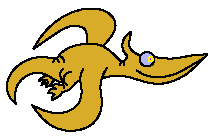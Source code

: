 %%%%%%%%%%%%%%%%%%%%%%%%%%%%%%%%%%%%%%%%%%%%%%%%%%%%%%%%%%%%%%%
%                                                             %
% newfks-logos.tex     v1.0                                   %
%                                                             %
% obrazky pterodaktylu a logo Fykosu                          %
%                                                             %
% predlohy nakreslil Matous Jirak, do Metafontu               %
% prepsalo nekolik silencu, pro Metapost upravil Jan Houstek  %
%                                                             %
% Jan Houstek, 12. 2001                                       %
%                                                             %
%%%%%%%%%%%%%%%%%%%%%%%%%%%%%%%%%%%%%%%%%%%%%%%%%%%%%%%%%%%%%%%

path p[];
color zornice, telo, belmo;
belmo:=(180,180,255)/255;
telo:=(216,172,40)/255;
prologues:=1;

p:=0.20mm;     % Šířka pera pro loga

% Následující loga by měly být kreslena ve stejné velikosti
% stejně silnou čarou. Zvolene je (rozmery v p):

b:=0.85;      % Velikost bodu pro Zadání
c:=0.65;      % Velikost bodu pro Řešení
e:=0.55;      % Velikost bodu pro Seriál
g:=0.55;      % Velikost bodu pro Auvajs
i:=0.8;       % Velikost bodu pro LOGO
j:=0.5;       % Velikost bodu pro Soustred
l:=0.6;       % Velikost bodu pro Pořadí


% obr2: Zadani

u:=b*p;
beginfig(1)
  z1=(12u,24u); z2=(13u,38u); z3=(20u,45u); z4=(30u,47u);
  z5=(36u,45u); z6=(33u,44.5u); z7=(29u,41u); z8=(32u,42u);
  z9=(35u,42u); z10=(32u,40u); z11=(31u,38u); z12=(33u,39u);
  z13=(36u,40u); z14=(34.5u,38u); z15=(34u,37u); z16=(37u,37.5u);
  z17=(39u,40u); z18=(41u,42u); z19=(43u,41u); z20=(48u,40u);
  z21=(49u,46u); z22=(53u,48u); z23=(47u,50u); z24=(45u,45u);
  z25=(50u,38u); z26=(48u,36u); z27=(47u,38u); z28=(45u,38u);
  z29=(45u,36u); z30=(47u,40u); z31=(44u,38.5u); z32=(39u,37u);
  z33=(39u,37u); z34=(42u,35u); z35=(37u,34u); z36=(36u,32u);
  z37=(6u,32u); z38=(8u,28u); z39=(6u,42u); z40=(17u,55u);
  z41=(30u,59u); z42=(42u,58u); z43=(44u,60u); z44=(58u,68u);
  z45=(65u,69u); z46=(77u,67u); z47=(85u,61u); z48=(89u,57u);
  z49=(90u,56u); z50=(92u,56u); z51=(95u,60u); z52=(92u,64u);
  z53=(92u,71u); z54=(98u,78u); z55=(97u,73u); z56=(97u,66u);
  z57=(101u,62u); z58=(105u,60u); z59=(82u,73u); z60=(86u,80u);
  z61=(86u,85u); z62=(82u,91u); z63=(72u,95u); z64=(61u,94.5u);
  z65=(47u,89u); z66=(36u,80.5u); z67=(25u,65u); z68=(35u,72u);
  z69=(44u,78u); z70=(53u,82u); z71=(59u,82u); z72=(63u,80u);
  z73=(65u,75u); z74=(52u,35u); z75=(47u,33u); z76=(115u,59u);
  z77=(123u,58u); z78=(131u,58u); z79=(142u,60u); z80=(155u,61u);
  z81=(153u,59u); z82=(146u,54.5u); z83=(139u,50.5u); z84=(130u,46u);
  z85=(124u,44.5u); z86=(119u,44u); z87=(112u,44.5u); z88=(102u,49u);
  z89=(146u,52u); z90=(139u,46u); z91=(129u,41u); z92=(120u,39u);
  z93=(110u,40u); z94=(96u,44u); z95=(88u,45u); z96=(76u,43u);
  z97=(80u,51u); z98=(75u,36u); z99=(76u,27u); z100=(75u,18u);
  z101=(69u,9u); z102=(61u,5u); z103=(50u,4u); z104=(38u,8u);
  z105=(32u,13u); z106=(24u,23u); z107=(33u,19u); z108=(44u,17u);
  z109=(54u,20u); z110=(59u,25u); z111=(61u,34u); z112=(60u,42u);
  z113=(60.5u,46u); z114=(62u,50u); z115=(46u,33u); z116=(109u,52u);
  z117=(46u,32u); z118=(114u,57u); z119=(112u,56u); z120=(112u,59u);
  z121=(57u,40u); z122=(54u,37u); z123=(47u,58u); z124=(48u,55u);
  z125=(43u,57u); z126=(44u,55u); z127=(40u,58u); z128=(40u,56u);
  z129=(39.5u,55u); z130=(90u,54u); z131=(89.5u,53u); z132=(92.5u,53.5u);
  z133=(92.5u,53u); z134=(43u,29u); z135=(39u,27u); z136=(39u,29u);
  z137=(41u,31u); z138=(38u,32u);
  pickup pencircle scaled p;
%%%%% Telo
  fill reverse (z1..z38..z37..z39..z40..z41..z127..z42..z43..z44..z45..z46..z47
  ..z48..z49..z50..z51&z51..z52..z53..z54&z54..z55..z56..z57..z58)&
  z1..z2..z3..z4..z5..z18..z19..z30&
  z30..z28..z31..z32&z32..z33..z34&z34..z35..z36&z36..z138..z137&
  z137..z136..z135&z135..z134..z117..z115&z115..z75..z74..z122..z121..z112--
  reverse(z76..z77..z78..z79..z80&z80..z81..z89..z90..z91..z92..z93..z94..
  z95..z96)--cycle withcolor telo;
  fill z97..z96..z98..z99..z100..z101..z102..z103..z104..z105..z106&
  z106..z107..z108..z109..z110..z111..z112..z113..z114--cycle
  withcolor telo;
  fill z5..z6..z7&z7..z8..z9&z9..z10..z11&z11..z12..z13&z13..z14..z15&
       z15..z16..z17..z18--cycle withcolor telo;
  fill z45..z73..z72..z71..z70..z69..z68..z67&
  z67..z66..z65..z64..z63..z62..z61..z60..z59..z46--cycle withcolor telo;
  fill z76..z58..z116..cycle withcolor belmo;
  fill z118..z119..z120..cycle withcolor zornice;
  draw reverse (z1..z38..z37..z39..z40..z41..z127..z42..z43..z44..z45..z46..z47
  ..z48..z49..z50..z51&z51..z52..z53..z54&z54..z55..z56..z57..z58)&
  z1..z2..z3..z4..z5..z18..z19..z30&
  z30..z28..z31..z32&z32..z33..z34&z34..z35..z36&z36..z138..z137&
  z137..z136..z135&z135..z134..z117..z115&z115..z75..z74..z122..z121..z112;
  draw z76..z77..z78..z79..z80&z80..z81..z89..z90..z91..z92..z93..z94..
  z95..z96;
%%%%% Zadní pracka levá
  draw z5..z6..z7&z7..z8..z9&z9..z10..z11&z11..z12..z13&z13..z14..z15&
       z15..z16..z17..z18;
%%%%% Zadní pravá kýta
  draw z20..z21..z22;
  draw z23..z24..z20..z25;
  draw z26..z27..z28;
%%%%% Křídlo levé
  draw z45..z73..z72..z71..z70..z69..z68..z67&
  z67..z66..z65..z64..z63..z62..z61..z60..z59..z46;
%%%%% čelist
  draw z80..z81..z82..z83..z84..z85..z86..z87..z88;
%%%%% Křídlo pravé
  draw z97..z96..z98..z99..z100..z101..z102..z103..z104..z105..z106&
  z106..z107..z108..z109..z110..z111..z112..z113..z114;
%%%%% Oko
  draw z76..z58..z116..cycle;
  draw z118..z119..z120..cycle withcolor zornice;
%%%%% Záhyby na ocasu
  draw z43..z123..z124;
  draw z42..z125..z126;
  draw z127..z128..z129;
%%%%% Záhyby na krku
  draw z49..z130..z131;
  draw z50..z132..z133;
 endfig;

end

% obr3: Reseni

u:=c*p;
beginfig(2)
  pickup pencircle scaled p;
%%%%% Levé křídlo
 draw (32u,51u)...(39.5u,41.5u)...(45u,36u)...(60u,30.5u)...(70u,27u)..
      (85u,23u)..(100u,25u)..(112u,30u)..(114u,40u)..(113u,50u)..
      (112.5u,53u)..(113u,60u)..(113.5u,65u)..(112u,68u);
 draw (32u,51u)..(50u,45u)..(70u,38u)..(80u,36u)..(85u,36u)..(92u,38u)..
      (96u,41u)..(98.5u,46u)..(98u,47.5u)..(97u,50u)..(94.5u,57u)..
      (95u,60u)..(98u,65u);
%%%%% Pravé křídlo
 draw (73.5u,59.5u)..(68u,62.5u)..(65u,63u)..(60u,63.5u)..(55u,63.3u)
      ..(50u,63.1u)..(45u,62.8u)..(41u,62.5u);
 draw (41u,62.5u)..(37u,64u)..(32u,65u)..(29u,65u);
 draw (28u,61.5u)..(27u,61u)..(23.3u,60u)..(21u,60.5u)..(14u,64u)
      ..(27u,75.5u)..(41u,77u)..(50u,76u)..(68u,77u)..(71.5u,76u);
 draw (28u,61.5u)..(27u,63u);
 draw (27u,63.5u)..(23.3u,62.5u)..(20.5u,63.5u);
%%%%% Břicho
 draw (98u,46.5u)..(94u,46.35u)..(92u,46.5u)..(90u,47u)..(85u,48.5u)..
      (80u,51.5u)..(75u,57.5u)..(72.5u,65u)..(72u,70u)..(72.2u,75u)..
      (71.2u,82u);
 draw (74u,81.5u)..(71.2u,82u)..(69.5u,83u)..(69.5u,84.5u);
 draw (74u,85u)..(72u,84.5u)..(69.5u,84.5u)..(67.5u,86.5u);
%%%%% Papír
 draw (70.5u,26u)..(57u,20u)..(50u,17u)..(42u,14u)..(36u,11u)..
      (30u,7.5u)..(20u,2.5u);
 draw (20u,2.5u)..(18u,10u)..(14.5u,20u)..(7.5u,40u)..(4.5u,50u)..
      (3u,54u);
 draw (3u,54u)..(8u,55u)..(15u,57u)..(19u,58u);
 draw (82u,36u)..(75u,45u)..(71u,50u)..(68u,55u)..(63u,63.2u);
%%%%% E=mc^2
 draw (31.5u,21u)..(33u,17.3u);
 draw (33u,17.3u)..(36.5u,18.2u)..(40u,19.7u);
 draw (40u,19.7u)..(39u,23u);
 draw (36.5u,18.2u)..(35u,22u);
 draw (33u,25u)..(32.3u,27u);
 draw (35.5u,25.5u)..(34.8u,27.5u);
 draw (29u,32u)..(32u,32.7u)..(35u,33.5u);
 draw (32u,32.7u)..(30u,35u)..(32u,36u)..(34u,36.5u);
 draw (31u,35.7u)..(29u,38.5u)..(30.5u,39u)..(32.5u,39.5u);
 fill (31u,42u)..(30.2u,42.8u)..(31u,43.6u)..(31.8u,42.8u)..cycle;
 draw (26.5u,49.5u)..(28.5u,46u)..(25u,44u)..(21.5u,45.5u)..(23.5u,46.8u);
 draw (18u,48u)..(17u,49u)..(18u,50u)..(21.7u,50u);
 draw (21.7u,50u)..(21u,51.5u);
%%%%% Tužka-spodek
 draw (21u,51.5u)..(19u,55u);
 draw (21u,51.5u)..(24.5u,54u);
 draw (19u,55u)..(21u,60.5u);
 draw (24.5u,54u)..(27u,61u);
 draw (22.4u,56u)..(23.8u,60u);
 draw (20u,53u)..(22u,53u);
%%%%% Tužka-vršek
 draw (27.6u,63.5u)..(28.9u,67.2u);
 draw (22.1u,63.5u)..(23.4u,67.7u);
 draw (24.7u,62.5u)..(26u,66.7u);
 draw (26u,66.7u)..(23.4u,67.7u); draw (23.4u,67.7u)..(25.3u,69.5u);
 draw (26u,66.7u)..(28.9u,67.2u); draw (28.9u,67.2u)..(28u,69u);
 draw (28u,69u)..(25.3u,69.5u);
%%%%% Ocas-vršek
 draw (135u,32u)..(137u,34u)..(140u,35u)..(145u,35u)..(150u,34.5u)..
      (155u,34.3u)..(160u,35.3u)..(167u,40u)..(170u,45u)..(171.5u,50u)..
      (171.5u,55u)..(169u,60.2u)..(165u,65u)..(160u,67.8u)..(155u,69u)..
      (150u,69.5u)..(145u,69u)..(140u,68u)..(136u,67u)..(132u,67u);
 draw (134.5u,62u)..(134.5u,65u)..(136u,67u);
 draw (128u,62u)..(129.5u,65u)..(132u,67u);
%%%%% Ocas-spodek
 draw (135u,32u)..(137u,35u)..(140u,38u)..(143u,39.5u)..
      (145u,40u)..(147u,40.5u)..(150u,41.5u)..(152.5u,43u)..
      (154.5u,45u)..(155.5u,47u)..(155.5u,50u)..(155u,51.8u)..
      (153u,52.5u)..(150u,53u)..(145u,52.5u)..(140u,52u)..
      (135u,51.5u)..(130u,51.5u)..(128u,52u)..(126u,53.5u);
 draw (155.5u,50u)..(157.5u,52.8u)..(159u,53.8u)..(161u,54u);
 draw (154u,52.5u)..(154.2u,55u)..(155u,57u)..(156u,58u);
%%%%% Zadní pracka
 draw (115u,41.5u)..(118u,42.3u)..(121u,43u)..(124u,42.8u)..(126u,43.3u)..
      (128u,44u)..(126u,48u)..(124u,50u)..(121.5u,54u)..
      (121u,56u)..(118.5u,58u);
 draw (126u,53.5u)..(125u,52.1u)..(123.5u,51u);
 draw (114.5u,44.5u)..(116.5u,45.2u)..(118u,45.4u);
 draw (114.5u,47.5u)..(116.5u,48.2u)..(117.5u,48.3u);
 draw (117.5u,48.3u)..(117u,50u)..(115u,51.5u)..(113u,54u);
%%%%% Hřbet
 draw (132u,67u)..(131u,67.5u)..(125u,73u)..(120u,76u)..(115u,77u)..
      (110u,77u)..(105u,76.5u)..(100u,76.5u)..(95u,78u)..(90u,81u)..
      (85u,86u)..(83u,90u)..(81u,94u);
%%%%% Zadní část hlavy
 draw (80u,92u)..(81u,94u)..(81u,96u)..(79.7u,98.5u);
 draw (79u,97.5u)..(79.7u,98.5u)..(80u,101u)..(79u,103u);
 draw (79u,103u)..(79.7u,106u)..(79u,109u)..(78u,111.5u)..(74.5u,114u);
%%%%% Chocholka
 draw (74.5u,114u)..(75.5u,117u)..(76u,120u)..(75u,125u)..(72u,130u)..
      (69u,132u)..(65u,133u)..(60u,132.5u)..(56u,129u)..(55u,124.5u);
 draw (55u,124.5u)..(58u,128u)..(63u,128u)..(64.5u,124u)..(63.5u,121u)..
      (62.3u,119u)..(62.3u,118u)..(62.5u,117u);
%%%%% Oko
 draw (55u,103u)..(57u,102u)..(60u,105u)..(59u,109u)..(56u,110u)..
      (54.2u,107u)..cycle;
 draw (55u,103u)..(57u,103u)..(57u,105u)..(55u,106u);
 draw (57u,112u)..(58u,113u)..(60u,112.5u)..(61u,111.5u)..(62u,110u);
 draw (58u,115u)..(60u,116.5u)..(62u,116u)..(63.5u,113.5u);
%%%%% Čumák
 draw (55u,103u)..(40u,93.5u)..(35u,92u)..(33u,91u)..(30u,88.5u)..
      (29u,86u)..(29u,84u)..(31u,82u)..(35u,81.5u)..(44u,83u)..
      (50u,85u)..(53u,87u)..(58u,91u)..(61.5u,96.5u);
%%%%% Držka
 draw (50u,85u)..(55u,84u)..(60u,84u)..(65u,85u)..
      (67.5u,86.5u)..(70u,89u);
 draw (54.3u,87.8u)..(55.2u,86.2u)..(57u,86.3u)..(57u,87.9u)..(56u,88.5u);
 draw (57.8u,90.5u)..(60.5u,89.8u)..(59u,92u);
 draw (60u,93.5u)..(62u,93.2u)..(63.3u,94u)..(61.2u,95.7u);
endfig;

% obr4: Serial

u:=e*p;
beginfig(3)
  pickup pencircle scaled p;
%%%%% Levá noha tabule
  draw (11u,29u)..(14u,50u)..(18.5u,80u);
  draw (11u,29u)..(17u,29u);
  draw (16.5u,80u)..(12u,50u)..(9.5u,32.5u);
  draw (9.5u,32.5u)..(11u,32u);
  draw (17u,29u)..(19.5u,50u)..(22.5u,65u)..(26u,80u);
%%%%% Pravá noha tabule
  draw (84u,40u)..(91u,42u);
  draw (84u,40u)..(75u,70u)..(70u,88u);
  draw (91u,42u)..(82u,70u)..(77u,89u);
  draw (79u,41u)..(71u,70u)..(67u,87u);
  draw (79u,41u)..(84u,40u);
%%%%% Zadní noha tabule
  draw (26u,56u)..(28u,55u);
  draw (31u,55u)..(28u,55u);
  draw (26u,56u)..(35u,81.5u);
  draw (28u,55u)..(38.5u,82u);
  draw (31u,55u)..(42u,82.5u);
%%%%% Tabule
  draw (10u,81u)..(18.5u,80u)..(38.5u,82u)..(70u,88u)..(100u,96u);
  draw (10u,81u)..(8u,110u)..(10u,145u)..(10u,160u);
  draw (5u,84u)..(3u,110u)..(5u,145u)..(5u,161u);
  draw (10u,81u)..(5u,84u);
  draw (5u,161u)..(10u,160u);
  draw (5u,161u)..(30u,166u)..(50u,167u)..(80u,168u)..(97u,169u);
  draw (10u,160u)..(30u,164u)..(50u,165u)..(80u,166u)..(100u,167u);
  draw (100u,167u)..(97u,169u);
  draw (100u,167u)..(102u,150u)..(103u,130u);
  draw (100u,96u)..(101u,100u)..(102u,107u);
%%%%% Rot E
  draw (17u,146u)..(21u,147u)..(26u,148u);
  draw (17u,146u)..(19u,142.5u)..(21u,138u);
  draw (21u,138u)..(23u,143.5u)..(26u,148u);
  draw (30u,140u)..(34u,147u);
  draw (29u,146u)..(35u,141u);
  draw (40u,138u)..(41u,138u)..(46.5u,140u);
  draw (40u,138u)..(40.5u,143u)..(40u,148u);
  draw (40.5u,143u)..(45u,144.5u)..(46u,145u);
  draw (40u,148u)..(45.5u,150u)..(46.5u,150u);
  draw (38u,156u)..(43u,156u)..(48u,157u);
  draw (49.5u,157u)..(47u,158.5u)..(44u,159u);
  draw (49.5u,157u)..(47u,155u)..(46u,153u);
%%%%% = -dB/dt
  draw (52u,145u)..(55u,145.5u)..(58u,146.5u);
  draw (52u,143u)..(55u,143.5u)..(58u,144.5u);
  draw (62u,145u)..(64u,144.5u)..(67u,144.5u);
  draw (71u,145u)..(75u,144.5u)..(83u,145.5u)..(90u,145u);
  draw (72u,138u)..(74u,140u)..(78u,135u)..(75u,132u)..(74u,134u)..(76u,134.5u);
  draw (83u,140u)..(83u,137u)..(84u,133u)..(85u,133.5u);
  draw (80u,137.5u)..(83u,137u)..(86u,137.5u);
  draw (68u,154u)..(73u,157u)..(78u,150u)..(73u,148u)..(72u,149u)..(76u,151u);
  draw (82u,158u)..(83u,155u)..(84u,149u);
  draw (84u,149u)..(84.5u,149u)..(88u,150u)..(84u,153.5u)..(83u,153u);
  draw (83u,153u)..(84u,153.5u)..(88u,156u)..(83u,158u)..(82u,157.5u);
  draw (81u,160u)..(90u,162u);
  draw (90u,162u)..(89.5u,162.5u)..(85u,163u);
  draw (90u,162u)..(89.5u,161.5u)..(88u,159u);
%%%%% Rot H
  draw (11u,115u)..(14u,115.5u)..(20u,116u);
  draw (11u,115u)..(14u,110u)..(16u,105u);
  draw (16u,105u)..(18u,110u)..(20u,116u);
  draw (22u,112u)..(26u,108u);
  draw (22.5u,108.5u)..(26.5u,112.5u);
  draw (31u,118u)..(31.5u,113u)..(32u,105u);
  draw (36u,118.5u)..(36.5u,115u)..(37u,106u);
  draw (32u,111u)..(32.5u,111.5u)..(37u,112.5u);
  draw (28u,123u)..(31.5u,123u)..(38u,124u);
  draw (38u,124u)..(35.5u,125u)..(33u,126.5u);
  draw (38u,124u)..(36u,122.5u)..(35u,121u);
%%%%% = j+dD/dt
  draw (41u,112.5u)..(42.5u,113u)..(45u,113.5u);
  draw (41u,109.5u)..(42.5u,110u)..(45.5u,110.5u);
  draw (48u,114u)..(50u,114.7u)..(52u,116u);
  draw (52u,116u)..(52.5u,115.3u)..(53u,107u)
       ..(51u,109u)..(53u,112u)..(54.5u,113u);
  draw (47u,120u)..(50u,120u)..(56u,120.5u);
  draw (56u,120.5u)..(54u,121.5u)..(52u,123u);
  draw (56u,120.5u)..(55u,119.5u)..(54u,118u);
  draw (57u,113.5u)..(60u,114u)..(63u,114.5u);
  draw (60u,117u)..(60u,111u);
  draw (65u,113.5u)..(70u,114u)..(79.5u,115u);
  draw (63u,122u)..(64u,124u)..(69u,123.5u)
       ..(72u,118u)..(68u,118u)..(71.5u,120.5u);
%%%%% Zobak
  draw (72u,127u)..(80u,129u)..(88u,127.5u)..(100u,126.5u)
       ..(115u,125u)..(119.5u,125u);
  draw (72u,127u)..(77u,125.5u)..(82u,122.5u)..(85u,121.5u)
       ..(90u,119u)..(100u,116u)
       ..(115u,113u)..(120u,112.5u)..(128u,114.5u)..(132u,115.5u);
  draw (77u,125.5u)..(87u,117u)..(95u,112u)..(100u,111u)
       ..(115u,107u)..(123u,105.5u)..(130u,109u);
%%%%% Tuzka
  draw (82u,122.5u)..(84u,124u);
  draw (80.2u,121u)..(77u,118u);
  draw (84u,124u)..(83u,124.3u)..(82u,125u)..(84u,124u);
  draw (77u,118u)..(75u,120u)..(74.5u,123.5u);
  draw (75u,120u)..(81.3u,125.6u);
%%%%% Oko
  draw (119.5u,125u)..(119.5u,122.5u)..(124u,119.5u)..(128u,123.5u)
       ..(126u,128u)..(123u,129u)..(119.5u,125u);
  draw (119.5u,125u)..(119.6u,123u)..(124u,122.5u)..(123.5u,125u)
       ..(119.5u,125u);
%%%%% Chocholka
  draw (126u,128u)..(130u,130u)..(135u,130u)..(140u,135u)
     ..(138u,140u)..(134u,142.5u);
  draw (134u,142.5u)..(145u,140u)..(150u,132.5u)..(146u,125u);
  draw (146u,125u)..(149u,115u)..(144.5u,106u);
%%%%% Krk
  draw (145u,106.7u)..(146u,103u)..(145u,100u);
  draw (146u,101u)..(146u,93.5u)..(151u,87.5u);
  draw (123u,105.5u)..(126u,104u)..(131.5u,102u);
  draw (126u,104u)..(128u,100u)..(130u,99u)..(132u,97u);
%%%%% Kridla
  draw (138u,66u)..(151u,86u)..(156u,100u)..(165u,114u)
     ..(167.5u,116.5u)..(170u,118u)..(183u,120.5u)
     ..(200u,123u)..(220u,127.9u)
     ..(223u,128.5u)..(230u,128.3u)..(240u,126.5u)..(252u,124u);
  draw (146u,57u)..(150u,54.5u)..(155u,54u)..(165u,60u)..(175u,68u)
     ..(186.5u,90u)..(189u,95u)..(200u,101u)
     ..(215u,105u)..(235u,116u)..(252u,124u);
  draw (220u,127.9u)..(223u,132u)..(230u,136.5u)..(240u,145u)..(247u,149u);
  draw (146u,93.5u)..(154u,108u)..(158u,120u)..(162u,126u)
     ..(170u,130.5u)..(190u,137u)..(215u,147u)
     ..(224u,150u)..(230u,150.5u)..(247u,149u);
%%%%% Ocas
  draw (179.5u,73.5u)..(185u,69u)..(189u,63u)..(190u,61u)
     ..(195u,55u)..(200u,54u)..(205u,52.5u)..(214u,46u)
     ..(220u,40u)..(225u,37u)..(238u,20u)..(220u,7u)..(203u,4u);
  draw (203u,4u)..(212u,10u)..(220u,20u)..(215u,27u)
     ..(210u,30u)..(205u,32u)..(200u,35u)..(195u,37u)
     ..(190u,38u)..(185u,39.5u)..(178u,39u);
  draw (178u,39u)..(172.5u,40u)..(170u,39u)..(166u,38u);
%%%%% Pravá noha
  draw (133.5u,41u)..(132u,39u)..(130u,39.3u)
     ..(124u,39.5u)..(120.5u,36u)..(116u,31u);
  draw (116u,31u)..(120u,30u)..(125u,29u)
     ..(128u,29.5u)..(130u,29u)..(132u,29u);
  draw (120u,30u)..(122u,32.5u)..(125u,35u)..(127u,35u);
%%%%% Levá noha
  draw (163.5u,52u)..(168u,44u)..(166u,38u)..(162u,33u)
     ..(160.5u,25u)..(155u,24.5u)..(150u,25.5u)..(144u,29u);
  draw (144u,29u)..(141.5u,27.5u)..(140u,25.5u);
  draw (140u,25.5u)..(137u,26u)..(132.5u,26.5u);
  draw (132.5u,26.5u)..(134.5u,30u)..(137u,34u)..(140u,36u)
     ..(146u,35.5u)..(149u,35u);
  draw (136u,26u)..(138.5u,30u)..(140.5u,32u)..(142u,32.5u);
  draw (151.5u,31.5u)..(150u,35.5u)..(154u,44u);
%%%%% Břicho
  draw (128u,100u)..(130u,93u)..(122u,79u)..(119u,69u)
     ..(124u,50u)..(133.5u,41u)..(140u,39u)..(150u,36.8u);
endfig;

% obr5: Auvajs

u:=g*p;
beginfig(4)
  z1=(1u,9.5u); z2=(15u,25u); z3=(25u,45u); z4=(39.5u,59.5u);
  z5=(50.5u,60.5u); z6=(73u,66u); z7=(77u,66.5u); z8=(11.5u,13u);
  z9=(24u,15u); z10=(34.5u,19u); z11=(47u,29.5u); z12=(59u,36u);
  z13=(75u,37u); z14=(92u,40u); z15=(99.5u,45.5u); z16=(103u,58u);
  z17=(106.5u,41.5u); z18=(116u,34u); z19=(130u,32.5u);
  z20=(150u,24u); z21=(170u,23.5u); z22=(184u,26.5u);
  z23=(194u,39.5u); z24=(197.5u,60u); z25=(209u,75u);
  z26=(217u,82.5u); z27=(218u,91u); z28=(205.5u,86u);
  z29=(194u,80u); z30=(184.5u,67u); z31=(180u,55u); z32=(176u,48u);
  z33=(170u,45u); z34=(159u,50u); z35=(154.5u,53u); z36=(152.5u,61u);
  z37=(149u,69u); z38=(141.5u,77u); z39=(128u,84.5u);
  z40=(121u,85.5u); z41=(114.5u,85u); z42=(105u,83.5u);
  z43=(100u,82u); z44=(94u,80u); z45=(94.2u,77u); z46=(92u,74.8u);
  z47=(88.2u,74.7u); z48=(86u,76.7u); z49=(86.5u,79.8u); z50=(89.3u,81.5u);
  z51=(92u,81.2u); z52=(92u,78.3u); z53=(90.7u,76.8u);
  z54=(88.5u,77.5u);z55=(88.7u,78.7u); z56=(90u,79.35u);
  z57=(80.5u,76.5u); z58=(76.5u,72u);z59=(71u,68u); z60=(70u,69.5u);
  z61=(70.5u,70.5u); z62=(72.5u,74u); z63=(76.5u,79u);
  z64=(81u,82.5u); z65=(84u,84u); z66=(85u,84.5u); z67=(88u,83u);
  z68=(86.5u,80.5u); z69=(87u,90u); z70=(93.5u,93u); z71=(61.5u,79u);
  z72=(63u,89u); z73=(56.5u,94u); z74=(61u,103u); z75=(57u,107u);
  z76=(54u,114u); z77=(65.5u,129u); z78=(72u,128.5u);z79=(70.5u,125.5u);
  z80=(67u,120u); z81=(68u,114.5u); z82=(75u,113u); z83=(65u,75u);
  z84=(70u,130u); z85=(82u,119u);
  z86=(87u,113u); z87=(82u,107u); z88=(82.5u,110.5u);
  z89=(80.5u,112.5u); z90=(82.5u,114.5u); z91=(84.5u,112.5u);
  z92=(87u,115.5u); z93=(95u,119u); z94=(120.5u,127u);
  z95=(134u,129u); z96=(138.5u,127u); z97=(137u,124u);
  z98=(134u,121u); z99=(125u,117u); z100=(119u,114u);
  z101=(112u,110u); z102=(103u,104u); z103=(94u,101.5u);
  z104=(88u,101u); z105=(81.5u,101u); z106=(78u,99u);
  z107=(76.5u,96u); z108=(77u,93u); z109=(81.5u,89u);
  z110=(87.5u,92u); z111=(97.5u,95u); z112=(106u,100u);
  z113=(117u,105u); z114=(120.5u,106u); z115=(123u,107u);
  z116=(124.5u,110u); z117=(132u,117.5u); z118=(133u,118.7u);
  z119=(132.5u,119.7u); z120=(115u,90u); z121=(121u,96u);
  z122=(120u,100u); z123=(121u,135u); z124=(131u,147u);
  z125=(150u,157u); z126=(188.5u,166u); z127=(170u,152u);
  z128=(150u,133u); z129=(147u,127u); z130=(150u,121.5u);
  z131=(156u,115u); z132=(157u,110u); z133=(154u,100.5u);
  z134=(152u,94u); z135=(110u,56u); z136=(120u,52.5u);
  z137=(130u,60u); z138=(131u,65u); z139=(129.5u,67u);
  z140=(130.5u,67.8u); z141=(132u,68.5u);  z142=(131u,70.5u);
  z143=(129.5u,70u); z144=(133u,71.8u); z145=(132u,72.5u);
  z146=(131u,73.5u); z147=(134u,74.5u); z148=(136u,77u);
  z149=(145u,80u); z150=(142.5u,83u); z151=(140u,83u);
  z152=(137.5u,82.5u); z153=(143u,86u); z154=(140u,88u);
  z155=(138u,87.5u); z156=(133u,86u); z157=(123u,81u);z158=(120u,76u);
  z159=(120u,71.5u); z160=(121u,68u); z161=(118u,65u); z162=(117u,62u);
  z163=(114u,65u); z164=(111.5u,64u); z165=(115.5u,67.5u);
  z166=(112u,68u); z167=(152u,70u); z168=(155.5u,75u);
  z169=(156u,78u); z170=(156.5u,80.5u); z171=(158.5u,82u);
  z172=(161u,83u); z173=(160.5u,85u); z174=(160u,87u);
  z175=(161u,88.5u); z176=(169.5u,89.5u); z177=(172u,91u);
  z178=(170u,93.5u); z179=(166u,94.5u); z180=(162u,93.5u);
  z181=(158u,92u); z182=(163.5u,97.5u); z183=(160u,97.5u);
  z184=(155u,96u); z185=(150u,92u); z186=(150u,88u); z187=(149u,87u);
  z188=(148u,85u); z189=(148u,81u); z190=(143.5u,75u);
  pickup pencircle scaled p;
%%%%% Křídlo pravé
  draw z1..z2..z3..z4..z5..z6..z7;
  draw z1..z8..z9..z10..z11..z12..z13..z14..z15..z16;
%%%%% Tělo a ocas
  draw z15..z17..z18..z19..z20..z21..z22..z23..z24..z25..z26..z27;
  draw z27..z28..z29..z30..z31..z32..z33..z34..z35..z36..z37..z38;
  draw z39..z40..z41..z42..z43..z44;
%%%%% Obojek
  draw z44..z45..z46..z47..z48..z49..z50..z51..z44;
  draw z52..z53..z54..z55..z56..z52;
  draw z50..z68..z57..z58..z6;
  draw z6..z59..z60;
  draw z60..z61..z62..z63..z64..z65..z66;
  draw z66..z67..z50;
%%%%% Hlava
  draw z65..z69..z70;
  draw z61..z83..z71..z72..z73..z74..z75..z76..z77..z84..z78..z79..z80
       ..z81..z82;
%%%%% Oko
  draw z82..z85..z86..z87..z82;
  draw z89..z90..z91..z88..z89;
%%%%% Zobák
  draw z92..z93..z94..z95..z96..z97..z98..z99..z100..z101..z102..
       z103..z104..z105..z106..z107..z108;
  draw z109..z110..z70..z111..z112..z113..z114..z115..z116..z117..z118;
  draw z118..z119;
%%%%% Levé křídlo
  draw z41..z120..z121..z122..z113;
  draw z94..z123..z124..z125..z126;
  draw z126..z127..z128..z129..z130..z131..z132..z133..z134;
%%%%%  Pravá packa
  draw z135..z136..z137..z138..z139;
  draw z139..z140..z141..z142;
  draw z143..z142..z144..z145..z146;
  draw z146..z147..z148..z38..z149..z150..z151..z152;
  draw z152..z151..z150..z153..z154..z155..
       z156..z39..z157..z158..z159..z160;
  draw z160..z161..z162;
  draw z161..z163..z164;
  draw z161..z165..z166;
%%%%% Levá packa
  draw z37..z167..z168..z169..z170..z171..z172..z173..z174..z174..
       z175..z176..z177..z178..z179..z180..z181;
  draw z179..z182..z183..z184..z134..z185..z186;
  draw z186..z187..z188..z189..z190;
endfig;

%i obr6: LOGO (pterodaktyl s obalkou)

u:=i*p;
beginfig(5)
  z1=(12u,24u); z2=(13u,38u); z3=(20u,45u); z4=(30u,47u);
  z5=(36u,45u); z6=(33u,44.5u); z7=(29u,41u); z8=(32u,42u);
  z9=(35u,42u); z10=(32u,40u); z11=(31u,38u); z12=(33u,39u);
  z13=(36u,40u); z14=(34.5u,38u); z15=(34u,37u); z16=(37u,37.5u);
  z17=(39u,40u); z18=(41u,42u); z19=(43u,41u); z20=(48u,40u);
  z21=(49u,46u); z22=(53u,48u); z23=(47u,50u); z24=(45u,45u);
  z25=(50u,38u); z26=(48u,36u); z27=(47u,38u); z28=(45u,38u);
  z29=(45u,36u); z30=(47u,40u); z31=(44u,38.5u); z32=(39u,37u);
  z33=(39u,37u); z34=(42u,35u); z35=(37u,34u); z36=(36u,32u);
  z37=(6u,32u); z38=(8u,28u); z39=(6u,42u); z40=(17u,55u);
  z41=(30u,59u); z42=(42u,58u); z43=(44u,60u); z44=(58u,68u);
  z45=(65u,69u); z46=(77u,67u); z47=(85u,61u); z48=(89u,57u);
  z49=(90u,56u); z50=(92u,56u); z51=(95u,60u); z52=(92u,64u);
  z53=(92u,71u); z54=(98u,78u); z55=(97u,73u); z56=(97u,66u);
  z57=(101u,62u); z58=(105u,60u); z59=(82u,73u); z60=(86u,80u);
  z61=(86u,85u); z62=(82u,91u); z63=(72u,95u); z64=(61u,94.5u);
  z65=(47u,89u); z66=(36u,80.5u); z67=(25u,65u); z68=(35u,72u);
  z69=(44u,78u); z70=(53u,82u); z71=(59u,82u); z72=(63u,80u);
  z73=(65u,75u); z74=(52u,35u); z75=(47u,33u); z76=(115u,59u);
  z77=(123u,58u); z78=(129u,58u); z79=(142u,60u); z80=(155u,61u);
  z81=(153u,59u); z82=(146u,54.5u); z83=(139u,50.5u); z84=(130u,46u);
  z85=(124u,44.5u); z86=(119u,44u); z87=(112u,44.5u); z88=(102u,49u);
  z89=(136u,49u); z90=(139u,46u); z91=(129u,41u); z92=(120u,39u);
  z93=(110u,40u); z94=(96u,44u); z95=(88u,45u); z96=(76u,43u);
  z97=(80u,51u); z98=(75u,36u); z99=(76u,27u); z100=(75u,18u);
  z101=(69u,9u); z102=(61u,5u); z103=(50u,4u); z104=(38u,8u);
  z105=(32u,13u); z106=(24u,23u); z107=(33u,19u); z108=(44u,17u);
  z109=(54u,20u); z110=(59u,25u); z111=(61u,34u); z112=(60u,42u);
  z113=(60.5u,46u); z114=(62u,50u); z115=(46u,33u); z116=(109u,52u);
  z117=(46u,32u); z118=(114u,57u); z119=(112u,56u); z120=(112u,59u);
  z121=(57u,40u); z122=(54u,37u); z123=(47u,58u); z124=(48u,55u);
  z125=(43u,57u); z126=(44u,55u); z127=(40u,58u); z128=(40u,56u);
  z129=(39.5u,55u); z130=(90u,54u); z131=(89.5u,53u); z132=(92.5u,53.5u);
  z133=(92.5u,53u); z134=(43u,29u); z135=(39u,27u); z136=(39u,29u);
  z137=(41u,31u); z138=(38u,32u);z139=(146.5u,40u);
  z140=(152.5u,33.5u); z141=(162.5u,42u); z142=(172.5u,47.5u);
  z143=(182.5u,54.5u); z144=(185u,57u);
  z145=(175u,64u); z146=(165u,74.5u);
  z147=(155u,85u); z148=(145u,94u); z149=(142u,95.5u);
  z150=(134u,89u); z151=(126u,84u); z152=(118u,79u);
  z153=(110u,76u); z154=(118u,70u);
  z155=(122u,66u); z156=(126u,61.5u);
  z157=(u,u); z158=(u,u); z159=(u,u);
  pickup pencircle scaled p;
%%%%% Ocas
  draw z1..z2..z3..z4..z5..z18..z19..z30;
%%%%% Zadní pracka levá
  draw z5..z6..z7;
  draw z7..z8..z9;
  draw z9..z10..z11;
  draw z11..z12..z13;
  draw z13..z14..z15;
  draw z15..z16..z17..z18;
%%%%% Zadní pravá kýta
  draw z20..z21..z22;
  draw z23..z24..z20..z25;
  draw z26..z27..z28;
%%%%% Zadní pracka pravá
  draw z30..z28..z31..z32;
  draw z32..z33..z34;
  draw z34..z35..z36;
  draw z137..z138..z36;
  draw z112..z121..z122..z74..z75..z115;
  draw z115..z117..z134..z135;
  draw z135..z136..z137;
%%%%% Hřbet
  draw z1..z38..z37..z39..z40..z41..z127..z42..z43..z44..z45..z46..z47
       ..z48..z49..z50..z51;
%%%%% Chocholka
  draw z51..z52..z53..z54;
  draw z54..z55..z56..z57..z58;
%%%%% Křídlo levé
  draw z45..z73..z72..z71..z70..z69..z68..z67;
  draw z67..z66..z65..z64..z63..z62..z61..z60..z59..z46;
%%%%% Zobák s čelistí a krkem
  draw z76..z77..z78..z79..z80;
  draw z80..z81..z82..z83..z89..z84..z85..z86..z87..z88;
  draw z90..z91..z92..z93..z94..z95..z96;
%%%%% Obálka
  draw z89..z90..z139..z140;
  draw z140..z141..z142..z143..z144;
  draw z144..z145..z146..z147..z148..z149;
  draw z149..z150..z151..z152..z153;
  draw z153..z154..z155..z156..z78;
%%%%% Křídlo pravé
  draw z97..z96..z98..z99..z100..z101..z102..z103..z104..z105..z106;
  draw z106..z107..z108..z109..z110..z111..z112..z113..z114;
%%%%% Oko
  draw z76..z58..z116..z76;
  draw z118..z119..z120..z118;
%%%%% Záhyby na ocasu
  draw z43..z123..z124;
  draw z42..z125..z126;
  draw z127..z128..z129;
%%%%% Záhyby na krku
  draw z49..z130..z131;
  draw z50..z132..z133;
%%%%% FKS
  draw (134.5u,84u)..(138u,86.5u)..(142.5u,90u);
  draw (142.5u,90u)..(144.5u,90u)..(146.8u,87.5u);
  draw (139u,87.3u)..(141u,86u)..(142u,85u);
  draw (140.5u,78.6u)..(145u,81.5u)..(149.7u,85u);
  draw (145u,81.5u)..(149u,80.5u)..(153u,80.8u);
  draw (147u,81.3u)..(145.5u,77u)..(144u,75.2u);
  draw (157.5u,72u)..(158u,76.5u)..(156u,77u)..(154u,73u)..(152.5u,70u)..
       (150.5u,69u)..(148u,74u);
%%%%% Známka
  draw (162.5u,56u)..(166u,58.5u)..(170.5u,62u);
  draw (170.5u,62u)..(173u,59u)..(175.5u,57u);
  draw (175.5u,57u)..(171u,53.5u)..(167u,51u);
  draw (162.5u,56u)..(164.5u,53u)..(167u,51u);
 endfig;

% obr7: Soustředění

u:=j*p;
beginfig(6)
  pickup pencircle scaled p;
%%%%% Ocas
  draw (7u,84u)..(25u,89.5u)..(40u,87u)..(60u,92.5u)..(70u,94.5u)..
       (79u,95u)..(82u,97u)..(85u,100u);
  draw (7u,84u)..(10u,84.5u)..(20u,81.5u)..(25u,80u)..(40u,74.5u)..
       (50u,75.5u)..(60u,77u)..(70u,77u)..(80u,75.5u)..
       (90u,70u)..(97u,68u);
%%%%% Pravá noha
  draw (89u,54u)..(95u,51.5u)..(100u,53u)..(105u,59u)..
       (110u,60.5u)..(115u,65u);
  draw (89u,54u)..(87u,50.5u)..(85u,49u)..(80u,48.5u)..(77u,48.5u)..
       (75u,50u)..(73u,52u)..(75u,53.5u);
  draw (83u,54u)..(82u,52.5u)..(80u,52u)..(78u,51.5u)..(75u,53.5u)..
       (73u,55u)..(72.5u,56.5u)..(73.5u,59u)..(74.5u,60.5u);
  draw (74.5u,60.5u)..(77u,56u)..(81.5u,57u);
  draw (81.5u,57u)..(80.5u,59u)..(82u,60u)..(83.5u,61u)..(91u,60u)..
       (93u,63u)..(94.5u,66u)..(97u,68u)..(100u,70u)..(105u,73u);
%%%%% Pravé křídlo
  draw (113u,62u)..(120u,60u)..(126u,59.5u);
  draw (127u,65u)..(126u,59.5u)..(125u,50u)..(131u,35u)..
       (130u,32u)..(128u,32u)..(125u,32u)..(115u,31u)..
       (100u,28u)..(90u,31u)..(80u,34u)..(70u,34.5u)..(63.5u,34u);
  draw (63.5u,34u)..(70u,26u)..(80u,17.5u)..(100u,4.5u)..(105u,4u)..
       (110u,4.2u)..(120u,4.2u)..(130u,5u)..
       (138u,5.5u)..(140u,7u)..(150u,14.5u)..(155u,18.5u)..
       (157u,20u)..(161.5u,30u)..(163u,45u)..(160.5u,48u)..(155u,56u)
       ..(153u,60u)..(154u,68.5u);
%%%%% Batoh
  draw (150u,87u)..(145u,79u)..(130u,72.5u)..(120u,71.5u)..
       (105u,73u)..(90u,79u)..(83u,90u)..(85u,100u)..(100u,115u)..
       (110u,119u)..(130u,121u)..(144u,115u);
  draw (158u,103u)..(155u,109.5u)..(144u,115u)..(127u,109.5u)..
       (128u,102u)..(132u,100u)..(140u,99u)..(147u,98u)..(151u,96u);
  draw (153u,98u)..(151u,96u)..(150u,87u)..(156u,79.5u)..
       (160u,81.5u)..(162u,84u)..(161u,95u)..(151.5u,98.8u);
  draw (155u,92.5u)..(154.5u,88.5u)..(156u,86u)..(158u,87.5u)..
       (158u,93.5u)..(155u,95u)..
       (152.5u,92u)..(153u,85u)..(156u,82u)..(160u,85u)..(161u,95u);
  draw (151.5u,98.8u)..(158u,103u)..(168u,110u);
  draw (162u,84u)..(168u,90u)..(176u,97u);
  draw (168u,110u)..(174u,105.5u)..(176u,100u)..(176u,97u);
%%%%% Ozdoby na batohu
  draw (115u,95u)..(109u,92u)..(107u,82u)..(114u,80u);
  draw (108u,87u)..(105u,87u)..(102u,87.5u);
  draw (102u,80u)..(95u,82u)..(91u,85u)..(95u,94u)..(109u,96.5u);
  draw (95u,104u)..(100u,105u)..(103u,106u)..(102u,109u)..(105u,112u);
  draw (127u,109.5u)..(120u,110u)..(112u,114u);
  draw (112u,114u)..(117u,113u)..(123u,112.5u)..(128.5u,112u);
  draw (123u,114u)..(119u,108u);
  draw (121u,115u)..(117u,109u);
%%%%% Popruhy batohu
  draw (97.8u,68.8u)..(98u,72u)..(100u,74u);
  draw (153u,60u)..(156.5u,60u)..(157u,65u)..(154u,68.5u)..
       (150u,71.5u)..(141u,76u);
  draw (144u,77u)..(150u,74.5u)..(158u,68u)..(160u,64u)..
       (159u,60.5u)..(153u,60u);
%%%%% Krídlo levé
  draw (120u,121u)..(118u,125u)..(116u,130u)..(112u,133u)..
       (105u,132.5u)..(100u,133u)..(85u,140u)..(66u,151u);
  draw (66u,151u)..(75u,151.5u)..(90u,150.5u)..(100u,150u)..
       (110u,150.5u)..(120u,153u)..(130u,150u)..(150u,137u)..
       (158u,125.5u)..(160u,123u)..(162u,114u)..(162u,110u)..(158u,103u);
%%%%% Krk
  draw (160u,62u)..(170u,65u)..(175u,66u)..(187u,67.5u)..
       (190u,68u)..(196u,70u);
  draw (168u,90u)..(180u,89u)..(190u,86u)..(193u,86u)..
       (196u,86.5u);
%%%%% Chocholka
  draw (199u,87.5u)..(205u,96u)..(208u,98u)..(212u,98.5u);
  draw (212u,98.5u)..(212.5u,103u)..(215u,108u)..(220u,111u)..
       (226.5u,110.5u);
  draw (226.5u,110.5u)..(223u,109u)..(220u,102u)..(222u,98u)..(225u,95u);
%%%%% Zobák
  draw (199u,71.7u)..(205u,75u)..(207u,75.5u)..(210u,76u)..(215u,75u)..
       (220u,73u)..(230u,69u)..(240u,65.5u)..(250u,63u)..(260u,61.5u)..
       (262u,61.5u)..(263.5u,62u)..(262u,64.3u);
  draw (216u,85u)..(217u,82u)..(220u,79u)..(230u,74u)..(260u,65u)..
       (267u,64u)..(270u,64.5u)..(272u,65.5u)..(270u,68u)..(267u,69u)..
       (250u,78u)..(240u,83.5u)..(234u,88u);
%%%%% Oko
  draw (225u,95u)..(227u,84u)..(234u,88u)..(233u,93u)..cycle;
  draw (227.5u,90u)..(229.5u,87u)..(231.5u,90u)..(229.5u,92u)..cycle;
%%%%% Popruhy foťáku
  draw (201u,42u)..(196u,70u)..(194u,80u)..(194u,83u)..(195u,85u)..
       (198u,87u);
  draw (204u,43u)..(199u,70u)..(197u,80u)..(197u,84u)..(198u,87u);
  draw (211.5u,49u)..(209u,60u)..(205u,75u);
  draw (214.5u,49.5u)..(211.5u,60u)..(207u,75.5u);
  draw (200u,42u)..(202u,41.5u)..(205u,43u);
  draw (210.5u,49u)..(212.5u,48.5u)..(215u,50u);
%%%%% Foťák
  draw (195u,40u)..(196u,34u)..(197u,27u)..(198u,25u)..(200u,24u)..
       (203u,23.5u)..(205u,24u)..(210u,27.5u)..(215u,31u);
  draw (195u,40u)..(200u,39u)..(202u,38.5u)..(206u,39u)..(210u,42u)..
       (215u,46u)..(218u,48u)..(220u,49.5u);
  draw (195u,40u)..(197u,43u)..(200u,46u);
  draw (203u,38.5u)..(204u,33u)..(204.5u,24u);
  draw (205.5u,38.5u)..(206.5u,33u)..(207u,26u);
  draw (214u,42.3u)..(213u,41.5u)..(210u,36u)..(211u,32u);
  draw (211u,32u)..(216u,30u);
  draw (217u,30u)..(219u,31u)..(221u,36.5u)..(219u,40.5u)..(215.8u,38u)..
       (215u,34.5u)..(216u,31u)..cycle;
  draw (214u,42.3u)..(218.5u,41u);
  draw (203u,48u)..(206u,50.5u)..(210u,53u);
  draw (220u,49.5u)..(217u,52.5u)..(214u,54u);
  draw (220u,49.5u)..(221.5u,45u)..(222.5u,38u);
  draw (222.5u,38u)..(221u,36u);
endfig;

% obr8: Pořadí

u:=l*p;
beginfig(7)
  pickup pencircle scaled p;
%%%%% Stupně vítězů
  draw (101u,2u)..(117u,8u)..(128u,12u);
  draw (128u,12u)..(131u,30u)..(131u,41u);
  draw (101u,2u)..(102u,20u)..(102.5u,32u);
  draw (102.5u,32u)..(116u,36u)..(131u,41u);
  draw (102.5u,32u)..(90u,38u)..(77u,45u);
  draw (77u,45u)..(91u,48.5u)..(108.5u,52u);
  draw (131u,41u)..(120u,47u)..(108.5u,52u);
  draw (108.5u,52u)..(108.5u,63u)..(108u,77u);
  draw (108u,77u)..(90u,73u)..(77.5u,70.5u);
  draw (77u,45u)..(77u,57u)..(77.5u,70.5u);
  draw (108u,77u)..(95u,83u)..(85u,88u);
  draw (77.5u,70.5u)..(66u,76u)..(52u,81.5u)--(56u,83u);
  draw (52u,81.5u)..(51.5u,75u)..(51.5u,58u);
  draw (51.5u,58u)..(41u,63u)..(30u,70u);
  draw (30u,70u)..(40u,72u)..(51.5u,75u);
  draw (30u,70u)..(31u,55u)..(32u,45u);
  draw (32u,45u)..(50u,33u)..(80u,15u)..(101u,2u);
%%%%% Stupně vítězů -- čísla
  draw (59u,64u)..(63u,65u)..(67u,70u)--(65u,55u);
  draw (40u,55u)..(44u,57u)..(45u,52u)..(39u,45u)--(44.5u,42u);
  draw (86u,30u)..(90u,31u)..(88u,25u);
  draw (88u,25u)..(91.5u,22u)..(90u,17u)..(86u,18u);
%%%%% Čumák a oko
  draw (72u,144u)..(69.5u,146u)..tension 2..(69u,157u)..
       (65u,161.5u)..(60u,161u)..(49u,162u);
  draw (70u,174u)..(67u,169u)..tension 2..(35u,160.5u){left}..
       (25.5u,165u){up}..(30u,169u)..(40u,170u)..(54u,175u);
  draw (55u,177u)..(60u,182.5u)..(65u,177u){down}..(60u,171u)..cycle;
  draw (56u,173.5u)..(58u,178u)..(60u,176u)..cycle;
  draw (60u,185u)..(64u,185u)..(66.5u,182u);
  draw (62u,187u)..(67u,186u)..(69u,183u);
%%%%% Chocholka
  draw (63u,182u)..(71u,190u){up}..(64.5u,195u){left}..(60u,194u);
  draw (60u,194u)..(72u,199u){right}..(82u,188u){down}..
       (78u,178u){down}..(79.5u,171u){down}..(76u,165.5u);
  draw (76u,165.5u)..(78.5u,160u)..(78u,154u);
  draw (79.5u,158u)..(81u,154u)..(79u,150u);
%%%%% Levé křídlo (z pohledu ptáka)
  draw (81.5u,153u)..(82u,149u)..(86u,146u){right}..tension 3..
       (120u,162u)..(127u,167u)..(127u,174u);
  draw (127u,174u)..(130u,172.5u)..(131u,168u);
  draw (131u,168u)..(140u,170u){right}..(163u,147u){down}..(162u,133u);
  draw (162u,133u)..(140u,151u){left}..(130u,146u)..
       (113u,138u)..(93u,130u)..(89u,120u);
  draw (81u,140u)..tension 2..(87u,138.5u){right}..tension 2..
       (104u,150u)..(118u,159u);
%%%%% Pravé křídlo
  draw (69u,149u)..(60u,155u)..(46u,159.5u);
  draw (31u,171.5u)..(19u,186.5u)..(17u,206u);
  draw (17u,206u)..(2.5u,178u){down}..(17u,153u);
  draw (17u,153u)..(14.5u,150u)..(18u,145u);
  draw (18u,145u)..(17u,148u)..(18u,150u)..(24u,151u)..(33u,149u)..
       tension infinity..(54u,135u)..(59u,127u);
%%%%% Medajle
  draw (81.5u,145.5u)..(78u,140u)..(74.5u,134u);
  draw (69u,144.5u)..(69.5u,140u)..(70u,134u);
  draw (68u,129u)..(73u,134u)..(76u,130u)..(71u,123u)..cycle;
  draw (70u,128.5u)..(72.5u,132.5u)..(74.5u,130u)..(71.5u,124.5u)..cycle;
%%%%% Trup
  draw (69u,145.5u)..(60u,125u){down}..(76u,103u);
  draw (75.5u,109u)..(76u,105u)..(78u,103u);
  draw (88u,101u)..(92u,102u)..(95u,104u);
  draw (130u,91u)..(130u,95u){up}..(125u,98.5u)..(120u,99.5u)..
       (115u,102u){left}..(112u,103.5u){left}..(106u,104.5u){left}..
       (101u,108u)..(100u,110u)..(97u,113u)..(96.5u,115u)..
       (96u,117u)..(94u,121u)..(92u,123u)..(90u,124u);
  draw (130u,91u)..(125u,94.5u)..(120u,94u){left}..(112.5u,96u);
  draw (112.5u,96u)..(109u,95.5u){left}..(100u,97u)..
       (95u,100u)..(91.5u,101.5u);
%%%%% Nohy
  draw (89u,104u)..(88u,101u)..(84u,96u)..(83u,90u){down}..
       (86u,82u)..(86.5u,78.5u);
  draw (86.5u,78.5u)..(85u,79u)..(83u,79u)..(80u,78u)..
       (72u,79u)..(68.5u,78.5u);
  draw (68.5u,78.5u)..(65u,81u);
  draw (65u,81u)..(70u,82u)..(76u,83u);
  draw (68u,83.5u)--(68.5u,82.5u);
  draw (68u,83.5u)--(76u,85u)..(76.5u,95u)..(78u,103u)..(79u,105u);
  draw (57u,85u)..(65u,86u);
  draw (57u,85u)..(60u,82.5u)..(65u,82.5u);
  draw (60u,87u)..(60.5u,86u);
  draw (60u,87u)..(65u,87.5u)..(70u,88u)..(71u,90u)..
      (71u,93u)..(70u,98u)..(69.5u,104u);
endfig;


u:=0.35mm;

def trubka(expr p,tl)= %% trubka tlousky tl podel cesty p, 
                       %% nutne prvni derivace !
  begingroup
    save x,y;
    for i:=0 upto length(p):
      z[i]=point i of p;
      penpos[i](tl,angle(direction i of p)+90);
    endfor;
    filldraw z0l for i:=1 upto length(p):
      {direction (i-1) of p}..{direction i of p}z[i]l endfor--
      reverse (z0r for i:=1 upto length(p):
      {direction (i-1) of p}..{direction i of p}z[i]r endfor)--cycle;
  endgroup
enddef;

def erasetrubka(expr p,tl)= %% trubka tlousky tl podel cesty p, 
			    %% nutne prvni derivace !
  begingroup
    save x,y;
    for i:=0 upto length(p):
      z[i]=point i of p;
      penpos[i](tl,angle(direction i of p)+90);
    endfor;
    erase filldraw z0l for i:=1 upto length(p):
      {direction (i-1) of p}..{direction i of p}z[i]l endfor--
      reverse (z0r for i:=1 upto length(p):
      {direction (i-1) of p}..{direction i of p}z[i]r endfor)--cycle;
  endgroup
enddef;

beginfig(8)      % znak FKS
 path f,k,s,pul,kor,ukor,uk;

%%%%%%%%%%%%%%%%%%%%%%%%%%%%%%%%%%% BODY PRO PISMENO F
 tl=4u; vyskaf=35u; sirkaf=20u;
 vstrf=16u; sstrf=10u; w:=40u; h:=50u;

 z1=(w/2,0); z2=z1-(tl,0);
 z3=z2+(0,vstrf); z4=z3-(sstrf,0);
 z5=z4+(0,tl); z6=z5+(sstrf,0);
 z7=z2+(0,vyskaf-tl); z8=z7-(sirkaf-tl,0);
 z9=z8+(0,tl); z10=z1+(0,vyskaf);
%%%%%%%%%%%%%%%%%%%%%%%%%%%%%%%%%%% BODY PRO PISMENO K
 vstrk=vstrf-tl; tlk=5u; skdole=16u;
 skhore=20u;

 z11=z1+(tl,0); z12=z11+(0,vstrk);
 z13=z1+(skdole-tlk,0); z14=z13+(tlk,0);
 z16=z10+(sirkaf,0); z17=z16-(tlk,0);
 z18=z11+(0,vstrf+tl); z19=z11+(0,vyskaf);
 z15-z14=whatever*(z12-z13);
 z15-z16=whatever*(z17-z18);

%%%%%%%%%%%%%%%%%%%%%%%%%%%%%%%%%%% BODY PRO PISMENO S
 z20=z11+(0,4u); z21=z20+(4u,1u);
 z22=z20+(8u,7u); z23=z20+(4u,11.5u);
 z24=z20+(0,11u); z25=z20+(-4u,9u);
 z26=z20+(-10.5u,12u); z27=z20+(-10.5u,16u);
 z28=z20+(-8u,18.5u); z29=z20+(-4u,19.3u);

 z30-z12=whatever*(z1-z2);
 z30-z14=whatever*(z14-z15);

%%%%%%%%%%%%%%%%%%%%%%%%%%%%%%%%%%% BODY PRO KORUNKU
 z31=z10-(2*tl,0); z32=z31+(-5u,11u);
 z33=z31+(2.5u,7u); z34=z10+(0,11u);

%%%%%%%%%%%%%%%%%%%%%%%%%%%%%%%%%%% BODY PRO U
 tluk=1.3u;
 z35=z10+(-tluk,6u); z36=z10+(-tluk,2tluk);
 z37=z10+(-2.5tluk,0.5tluk); z38=z10+(-4tluk,2tluk); z39=z10+(-4tluk,6u);

%%%%%%%%%%%%%%%%%%%%%%%%%%%%%%%%%%% BODY PRO K
 z40=z10+(tluk,6u); z41=z10+(tluk,0);
 z42=1/2[z40,z41]; z43=z42+(1.2tluk,0);
 z44=z40+(2.1tluk,0); z45=z44+(1.2tluk,0);

%%%%%%%%%%%%%%%%%%%%%%%%%%%%%%%%%%% CESTY
 f=z1--z2--z3--z4--z5--z6--z7--z8--z9--z10--cycle;
 k=z1--z11--z12--z13--z14--z15--z16--z17--z18--z19--z10--cycle;
 s=z20..z21..z22..z23..z24..z25..z26..z27..z28..{dir 0}z29;
 pul=z31--z32--z33;
 kor=pul--z34--reverse (pul reflectedabout(z1,z34))--cycle;
 ukor=z35--z36..z37..z38--z39;

 pickup pencircle scaled 0.4u;
 trubka(s,tl);
 filldraw kor;
 pickup pencircle scaled 0u;
 erasetrubka(ukor,tluk);
 erasetrubka(z40--z41,tluk);
 erase filldraw z42--z43--z45--z44--cycle;
 erase filldraw ((z42--z43--z45--z44--cycle) reflectedabout (z42,z43));
 erase filldraw z12--z13--z14--z30--cycle;
 erase filldraw z3--z4--z5--z6--cycle;
 pickup pencircle scaled 0.4u;
 draw k;
 draw f;
 draw z10--z10+(2*tl,0);
endfig;

beginfig(9)
 path f,k,s,pul,kor,ukor,uk;
 transform t;
 picture o;
 t=identity reflectedabout((w/2,0),(w/2,h));

%%%%%%%%%%%%%%%%%%%%%%%%%%%%%%%%%%% BODY PRO PISMENO F
 z1=(w/2,0); z2=z1-(tl,0);
 z3=z2+(0,vstrf); z4=z3-(sstrf,0);
 z5=z4+(0,tl); z6=z5+(sstrf,0);
 z7=z2+(0,vyskaf-tl); z8=z7-(sirkaf-tl,0);
 z9=z8+(0,tl); z10=z1+(0,vyskaf);
%%%%%%%%%%%%%%%%%%%%%%%%%%%%%%%%%%% BODY PRO PISMENO K

 z11=z1+(tl,0); z12=z11+(0,vstrk);
 z13=z1+(skdole-tlk,0); z14=z13+(tlk,0);
 z16=z10+(sirkaf,0); z17=z16-(tlk,0);
 z18=z11+(0,vstrf+tl); z19=z11+(0,vyskaf);
 z15-z14=whatever*(z12-z13);
 z15-z16=whatever*(z17-z18);

%%%%%%%%%%%%%%%%%%%%%%%%%%%%%%%%%%% BODY PRO PISMENO S
 z20=z11+(0,4u); z21=z20+(4u,1u);
 z22=z20+(8u,7u); z23=z20+(4u,11.5u);
 z24=z20+(0,11u); z25=z20+(-4u,9u);
 z26=z20+(-10.5u,12u); z27=z20+(-10.5u,16u);
 z28=z20+(-8u,18.5u); z29=z20+(-4u,19.3u);

 z30-z12=whatever*(z1-z2);
 z30-z14=whatever*(z14-z15);

%%%%%%%%%%%%%%%%%%%%%%%%%%%%%%%%%%% BODY PRO KORUNKU
 z31=z10-(2*tl,0); z32=z31+(-5u,11u);
 z33=z31+(2.5u,7u); z34=z10+(0,11u);

%%%%%%%%%%%%%%%%%%%%%%%%%%%%%%%%%%% BODY PRO U
 z35=z10+(-tluk,6u); z36=z10+(-tluk,2tluk);
 z37=z10+(-2.5tluk,0.5tluk); z38=z10+(-4tluk,2tluk); z39=z10+(-4tluk,6u);

%%%%%%%%%%%%%%%%%%%%%%%%%%%%%%%%%%% BODY PRO K
 z40=z10+(tluk,6u); z41=z10+(tluk,0);
 z42=1/2[z40,z41]; z43=z42+(1.2tluk,0);
 z44=z40+(2.1tluk,0); z45=z44+(1.2tluk,0);

%%%%%%%%%%%%%%%%%%%%%%%%%%%%%%%%%%% CESTY
 f=z1--z2--z3--z4--z5--z6--z7--z8--z9--z10--cycle;
 k=z1--z11--z12--z13--z14--z15--z16--z17--z18--z19--z10--cycle;
 s=z20..z21..z22..z23..z24..z25..z26..z27..z28..{dir 0}z29;
 pul=z31--z32--z33;
 kor=pul--z34--reverse (pul reflectedabout(z1,z34))--cycle;
 ukor=z35--z36..z37..z38--z39;

 pickup pencircle scaled 0.4u;
 trubka(s,tl);
 filldraw kor;
 pickup pencircle scaled 0u;
 erasetrubka(ukor,tluk);
 erasetrubka(z40--z41,tluk);
 erase filldraw z42--z43--z45--z44--cycle;
 erase filldraw ((z42--z43--z45--z44--cycle) reflectedabout (z42,z43));
 erase filldraw z12--z13--z14--z30--cycle;
 erase filldraw z3--z4--z5--z6--cycle;
 pickup pencircle scaled 0.4u;
 draw k;
 draw f;
 draw z10--z10+(2*tl,0);
 o:=currentpicture;
 currentpicture:=nullpicture;
 addto currentpicture also o transformed t;
endfig;

end
